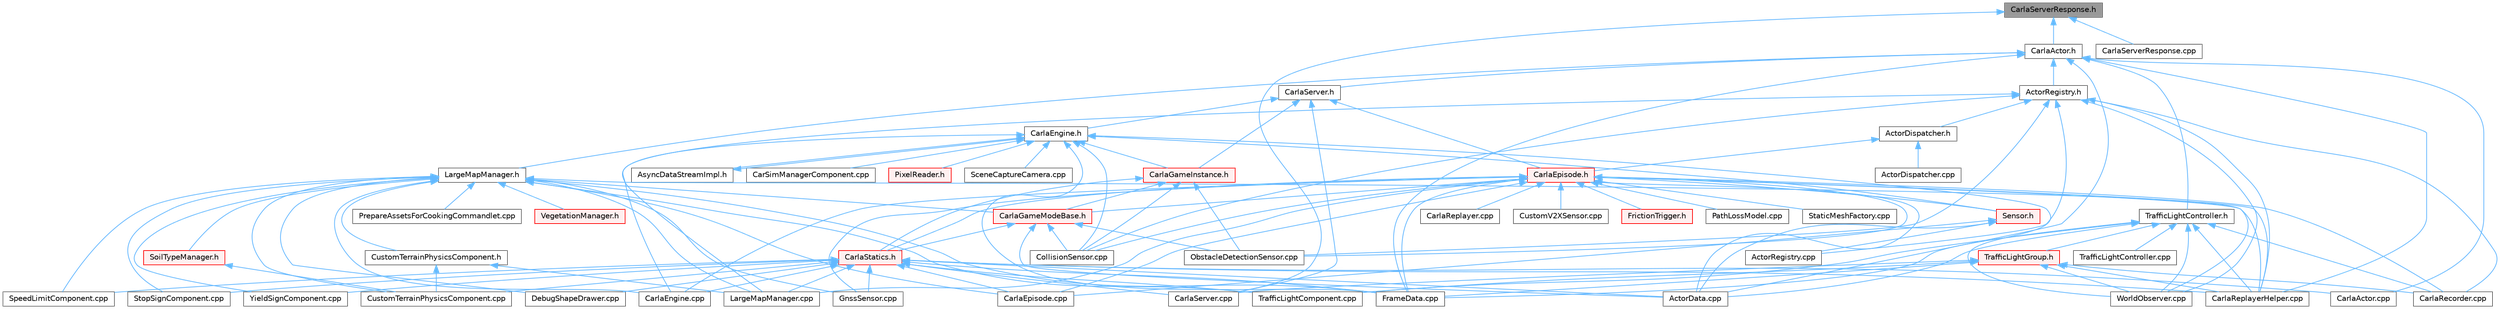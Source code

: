 digraph "CarlaServerResponse.h"
{
 // INTERACTIVE_SVG=YES
 // LATEX_PDF_SIZE
  bgcolor="transparent";
  edge [fontname=Helvetica,fontsize=10,labelfontname=Helvetica,labelfontsize=10];
  node [fontname=Helvetica,fontsize=10,shape=box,height=0.2,width=0.4];
  Node1 [id="Node000001",label="CarlaServerResponse.h",height=0.2,width=0.4,color="gray40", fillcolor="grey60", style="filled", fontcolor="black",tooltip=" "];
  Node1 -> Node2 [id="edge1_Node000001_Node000002",dir="back",color="steelblue1",style="solid",tooltip=" "];
  Node2 [id="Node000002",label="CarlaActor.h",height=0.2,width=0.4,color="grey40", fillcolor="white", style="filled",URL="$de/d36/CarlaActor_8h.html",tooltip=" "];
  Node2 -> Node3 [id="edge2_Node000002_Node000003",dir="back",color="steelblue1",style="solid",tooltip=" "];
  Node3 [id="Node000003",label="ActorData.cpp",height=0.2,width=0.4,color="grey40", fillcolor="white", style="filled",URL="$da/d7f/ActorData_8cpp.html",tooltip=" "];
  Node2 -> Node4 [id="edge3_Node000002_Node000004",dir="back",color="steelblue1",style="solid",tooltip=" "];
  Node4 [id="Node000004",label="ActorRegistry.h",height=0.2,width=0.4,color="grey40", fillcolor="white", style="filled",URL="$da/de4/ActorRegistry_8h.html",tooltip=" "];
  Node4 -> Node5 [id="edge4_Node000004_Node000005",dir="back",color="steelblue1",style="solid",tooltip=" "];
  Node5 [id="Node000005",label="ActorDispatcher.h",height=0.2,width=0.4,color="grey40", fillcolor="white", style="filled",URL="$dc/ddc/ActorDispatcher_8h.html",tooltip=" "];
  Node5 -> Node6 [id="edge5_Node000005_Node000006",dir="back",color="steelblue1",style="solid",tooltip=" "];
  Node6 [id="Node000006",label="ActorDispatcher.cpp",height=0.2,width=0.4,color="grey40", fillcolor="white", style="filled",URL="$d0/d6a/ActorDispatcher_8cpp.html",tooltip=" "];
  Node5 -> Node7 [id="edge6_Node000005_Node000007",dir="back",color="steelblue1",style="solid",tooltip=" "];
  Node7 [id="Node000007",label="CarlaEpisode.h",height=0.2,width=0.4,color="red", fillcolor="#FFF0F0", style="filled",URL="$de/db8/CarlaEpisode_8h.html",tooltip=" "];
  Node7 -> Node3 [id="edge7_Node000007_Node000003",dir="back",color="steelblue1",style="solid",tooltip=" "];
  Node7 -> Node8 [id="edge8_Node000007_Node000008",dir="back",color="steelblue1",style="solid",tooltip=" "];
  Node8 [id="Node000008",label="CarlaEngine.cpp",height=0.2,width=0.4,color="grey40", fillcolor="white", style="filled",URL="$d6/da1/CarlaEngine_8cpp.html",tooltip=" "];
  Node7 -> Node9 [id="edge9_Node000007_Node000009",dir="back",color="steelblue1",style="solid",tooltip=" "];
  Node9 [id="Node000009",label="CarlaEpisode.cpp",height=0.2,width=0.4,color="grey40", fillcolor="white", style="filled",URL="$d6/dd9/CarlaEpisode_8cpp.html",tooltip=" "];
  Node7 -> Node10 [id="edge10_Node000007_Node000010",dir="back",color="steelblue1",style="solid",tooltip=" "];
  Node10 [id="Node000010",label="CarlaGameModeBase.h",height=0.2,width=0.4,color="red", fillcolor="#FFF0F0", style="filled",URL="$d3/d49/CarlaGameModeBase_8h.html",tooltip=" "];
  Node10 -> Node3 [id="edge11_Node000010_Node000003",dir="back",color="steelblue1",style="solid",tooltip=" "];
  Node10 -> Node12 [id="edge12_Node000010_Node000012",dir="back",color="steelblue1",style="solid",tooltip=" "];
  Node12 [id="Node000012",label="CarlaStatics.h",height=0.2,width=0.4,color="red", fillcolor="#FFF0F0", style="filled",URL="$d9/dc8/CarlaStatics_8h.html",tooltip=" "];
  Node12 -> Node3 [id="edge13_Node000012_Node000003",dir="back",color="steelblue1",style="solid",tooltip=" "];
  Node12 -> Node13 [id="edge14_Node000012_Node000013",dir="back",color="steelblue1",style="solid",tooltip=" "];
  Node13 [id="Node000013",label="CarlaActor.cpp",height=0.2,width=0.4,color="grey40", fillcolor="white", style="filled",URL="$d3/d43/CarlaActor_8cpp.html",tooltip=" "];
  Node12 -> Node8 [id="edge15_Node000012_Node000008",dir="back",color="steelblue1",style="solid",tooltip=" "];
  Node12 -> Node9 [id="edge16_Node000012_Node000009",dir="back",color="steelblue1",style="solid",tooltip=" "];
  Node12 -> Node16 [id="edge17_Node000012_Node000016",dir="back",color="steelblue1",style="solid",tooltip=" "];
  Node16 [id="Node000016",label="CarlaReplayerHelper.cpp",height=0.2,width=0.4,color="grey40", fillcolor="white", style="filled",URL="$d2/d32/CarlaReplayerHelper_8cpp.html",tooltip=" "];
  Node12 -> Node17 [id="edge18_Node000012_Node000017",dir="back",color="steelblue1",style="solid",tooltip=" "];
  Node17 [id="Node000017",label="CarlaServer.cpp",height=0.2,width=0.4,color="grey40", fillcolor="white", style="filled",URL="$db/d6c/CarlaServer_8cpp.html",tooltip=" "];
  Node12 -> Node20 [id="edge19_Node000012_Node000020",dir="back",color="steelblue1",style="solid",tooltip=" "];
  Node20 [id="Node000020",label="CustomTerrainPhysicsComponent.cpp",height=0.2,width=0.4,color="grey40", fillcolor="white", style="filled",URL="$d1/d59/CustomTerrainPhysicsComponent_8cpp.html",tooltip=" "];
  Node12 -> Node21 [id="edge20_Node000012_Node000021",dir="back",color="steelblue1",style="solid",tooltip=" "];
  Node21 [id="Node000021",label="DebugShapeDrawer.cpp",height=0.2,width=0.4,color="grey40", fillcolor="white", style="filled",URL="$d3/d7b/DebugShapeDrawer_8cpp.html",tooltip=" "];
  Node12 -> Node22 [id="edge21_Node000012_Node000022",dir="back",color="steelblue1",style="solid",tooltip=" "];
  Node22 [id="Node000022",label="FrameData.cpp",height=0.2,width=0.4,color="grey40", fillcolor="white", style="filled",URL="$df/d8a/FrameData_8cpp.html",tooltip=" "];
  Node12 -> Node23 [id="edge22_Node000012_Node000023",dir="back",color="steelblue1",style="solid",tooltip=" "];
  Node23 [id="Node000023",label="GnssSensor.cpp",height=0.2,width=0.4,color="grey40", fillcolor="white", style="filled",URL="$d7/d22/GnssSensor_8cpp.html",tooltip=" "];
  Node12 -> Node24 [id="edge23_Node000012_Node000024",dir="back",color="steelblue1",style="solid",tooltip=" "];
  Node24 [id="Node000024",label="LargeMapManager.cpp",height=0.2,width=0.4,color="grey40", fillcolor="white", style="filled",URL="$df/d6c/LargeMapManager_8cpp.html",tooltip=" "];
  Node12 -> Node31 [id="edge24_Node000012_Node000031",dir="back",color="steelblue1",style="solid",tooltip=" "];
  Node31 [id="Node000031",label="SpeedLimitComponent.cpp",height=0.2,width=0.4,color="grey40", fillcolor="white", style="filled",URL="$d2/dd9/SpeedLimitComponent_8cpp.html",tooltip=" "];
  Node12 -> Node32 [id="edge25_Node000012_Node000032",dir="back",color="steelblue1",style="solid",tooltip=" "];
  Node32 [id="Node000032",label="StopSignComponent.cpp",height=0.2,width=0.4,color="grey40", fillcolor="white", style="filled",URL="$d6/ddb/StopSignComponent_8cpp.html",tooltip=" "];
  Node12 -> Node34 [id="edge26_Node000012_Node000034",dir="back",color="steelblue1",style="solid",tooltip=" "];
  Node34 [id="Node000034",label="TrafficLightComponent.cpp",height=0.2,width=0.4,color="grey40", fillcolor="white", style="filled",URL="$d3/dcd/TrafficLightComponent_8cpp.html",tooltip=" "];
  Node12 -> Node39 [id="edge27_Node000012_Node000039",dir="back",color="steelblue1",style="solid",tooltip=" "];
  Node39 [id="Node000039",label="YieldSignComponent.cpp",height=0.2,width=0.4,color="grey40", fillcolor="white", style="filled",URL="$d4/d36/YieldSignComponent_8cpp.html",tooltip=" "];
  Node10 -> Node40 [id="edge28_Node000010_Node000040",dir="back",color="steelblue1",style="solid",tooltip=" "];
  Node40 [id="Node000040",label="CollisionSensor.cpp",height=0.2,width=0.4,color="grey40", fillcolor="white", style="filled",URL="$da/df0/CollisionSensor_8cpp.html",tooltip=" "];
  Node10 -> Node41 [id="edge29_Node000010_Node000041",dir="back",color="steelblue1",style="solid",tooltip=" "];
  Node41 [id="Node000041",label="ObstacleDetectionSensor.cpp",height=0.2,width=0.4,color="grey40", fillcolor="white", style="filled",URL="$d2/d70/ObstacleDetectionSensor_8cpp.html",tooltip=" "];
  Node7 -> Node42 [id="edge30_Node000007_Node000042",dir="back",color="steelblue1",style="solid",tooltip=" "];
  Node42 [id="Node000042",label="CarlaRecorder.cpp",height=0.2,width=0.4,color="grey40", fillcolor="white", style="filled",URL="$da/d49/CarlaRecorder_8cpp.html",tooltip=" "];
  Node7 -> Node43 [id="edge31_Node000007_Node000043",dir="back",color="steelblue1",style="solid",tooltip=" "];
  Node43 [id="Node000043",label="CarlaReplayer.cpp",height=0.2,width=0.4,color="grey40", fillcolor="white", style="filled",URL="$db/dba/CarlaReplayer_8cpp.html",tooltip=" "];
  Node7 -> Node16 [id="edge32_Node000007_Node000016",dir="back",color="steelblue1",style="solid",tooltip=" "];
  Node7 -> Node12 [id="edge33_Node000007_Node000012",dir="back",color="steelblue1",style="solid",tooltip=" "];
  Node7 -> Node40 [id="edge34_Node000007_Node000040",dir="back",color="steelblue1",style="solid",tooltip=" "];
  Node7 -> Node44 [id="edge35_Node000007_Node000044",dir="back",color="steelblue1",style="solid",tooltip=" "];
  Node44 [id="Node000044",label="CustomV2XSensor.cpp",height=0.2,width=0.4,color="grey40", fillcolor="white", style="filled",URL="$d8/d97/CustomV2XSensor_8cpp.html",tooltip=" "];
  Node7 -> Node22 [id="edge36_Node000007_Node000022",dir="back",color="steelblue1",style="solid",tooltip=" "];
  Node7 -> Node45 [id="edge37_Node000007_Node000045",dir="back",color="steelblue1",style="solid",tooltip=" "];
  Node45 [id="Node000045",label="FrictionTrigger.h",height=0.2,width=0.4,color="red", fillcolor="#FFF0F0", style="filled",URL="$d4/d30/FrictionTrigger_8h.html",tooltip=" "];
  Node7 -> Node23 [id="edge38_Node000007_Node000023",dir="back",color="steelblue1",style="solid",tooltip=" "];
  Node7 -> Node24 [id="edge39_Node000007_Node000024",dir="back",color="steelblue1",style="solid",tooltip=" "];
  Node7 -> Node41 [id="edge40_Node000007_Node000041",dir="back",color="steelblue1",style="solid",tooltip=" "];
  Node7 -> Node47 [id="edge41_Node000007_Node000047",dir="back",color="steelblue1",style="solid",tooltip=" "];
  Node47 [id="Node000047",label="PathLossModel.cpp",height=0.2,width=0.4,color="grey40", fillcolor="white", style="filled",URL="$d9/dcb/PathLossModel_8cpp.html",tooltip=" "];
  Node7 -> Node48 [id="edge42_Node000007_Node000048",dir="back",color="steelblue1",style="solid",tooltip=" "];
  Node48 [id="Node000048",label="Sensor.h",height=0.2,width=0.4,color="red", fillcolor="#FFF0F0", style="filled",URL="$d7/d7d/Unreal_2CarlaUE4_2Plugins_2Carla_2Source_2Carla_2Sensor_2Sensor_8h.html",tooltip=" "];
  Node48 -> Node3 [id="edge43_Node000048_Node000003",dir="back",color="steelblue1",style="solid",tooltip=" "];
  Node48 -> Node49 [id="edge44_Node000048_Node000049",dir="back",color="steelblue1",style="solid",tooltip=" "];
  Node49 [id="Node000049",label="ActorRegistry.cpp",height=0.2,width=0.4,color="grey40", fillcolor="white", style="filled",URL="$d3/df3/ActorRegistry_8cpp.html",tooltip=" "];
  Node48 -> Node9 [id="edge45_Node000048_Node000009",dir="back",color="steelblue1",style="solid",tooltip=" "];
  Node7 -> Node76 [id="edge46_Node000007_Node000076",dir="back",color="steelblue1",style="solid",tooltip=" "];
  Node76 [id="Node000076",label="StaticMeshFactory.cpp",height=0.2,width=0.4,color="grey40", fillcolor="white", style="filled",URL="$d7/dc4/StaticMeshFactory_8cpp.html",tooltip=" "];
  Node7 -> Node95 [id="edge47_Node000007_Node000095",dir="back",color="steelblue1",style="solid",tooltip=" "];
  Node95 [id="Node000095",label="WorldObserver.cpp",height=0.2,width=0.4,color="grey40", fillcolor="white", style="filled",URL="$d9/de7/WorldObserver_8cpp.html",tooltip=" "];
  Node4 -> Node49 [id="edge48_Node000004_Node000049",dir="back",color="steelblue1",style="solid",tooltip=" "];
  Node4 -> Node42 [id="edge49_Node000004_Node000042",dir="back",color="steelblue1",style="solid",tooltip=" "];
  Node4 -> Node16 [id="edge50_Node000004_Node000016",dir="back",color="steelblue1",style="solid",tooltip=" "];
  Node4 -> Node40 [id="edge51_Node000004_Node000040",dir="back",color="steelblue1",style="solid",tooltip=" "];
  Node4 -> Node24 [id="edge52_Node000004_Node000024",dir="back",color="steelblue1",style="solid",tooltip=" "];
  Node4 -> Node41 [id="edge53_Node000004_Node000041",dir="back",color="steelblue1",style="solid",tooltip=" "];
  Node4 -> Node95 [id="edge54_Node000004_Node000095",dir="back",color="steelblue1",style="solid",tooltip=" "];
  Node2 -> Node13 [id="edge55_Node000002_Node000013",dir="back",color="steelblue1",style="solid",tooltip=" "];
  Node2 -> Node16 [id="edge56_Node000002_Node000016",dir="back",color="steelblue1",style="solid",tooltip=" "];
  Node2 -> Node96 [id="edge57_Node000002_Node000096",dir="back",color="steelblue1",style="solid",tooltip=" "];
  Node96 [id="Node000096",label="CarlaServer.h",height=0.2,width=0.4,color="grey40", fillcolor="white", style="filled",URL="$d0/d35/CarlaServer_8h.html",tooltip=" "];
  Node96 -> Node97 [id="edge58_Node000096_Node000097",dir="back",color="steelblue1",style="solid",tooltip=" "];
  Node97 [id="Node000097",label="CarlaEngine.h",height=0.2,width=0.4,color="grey40", fillcolor="white", style="filled",URL="$d0/d11/CarlaEngine_8h.html",tooltip=" "];
  Node97 -> Node98 [id="edge59_Node000097_Node000098",dir="back",color="steelblue1",style="solid",tooltip=" "];
  Node98 [id="Node000098",label="AsyncDataStreamImpl.h",height=0.2,width=0.4,color="grey40", fillcolor="white", style="filled",URL="$d0/d17/AsyncDataStreamImpl_8h.html",tooltip=" "];
  Node98 -> Node97 [id="edge60_Node000098_Node000097",dir="back",color="steelblue1",style="solid",tooltip=" "];
  Node97 -> Node99 [id="edge61_Node000097_Node000099",dir="back",color="steelblue1",style="solid",tooltip=" "];
  Node99 [id="Node000099",label="CarSimManagerComponent.cpp",height=0.2,width=0.4,color="grey40", fillcolor="white", style="filled",URL="$d2/d56/CarSimManagerComponent_8cpp.html",tooltip=" "];
  Node97 -> Node8 [id="edge62_Node000097_Node000008",dir="back",color="steelblue1",style="solid",tooltip=" "];
  Node97 -> Node100 [id="edge63_Node000097_Node000100",dir="back",color="steelblue1",style="solid",tooltip=" "];
  Node100 [id="Node000100",label="CarlaGameInstance.h",height=0.2,width=0.4,color="red", fillcolor="#FFF0F0", style="filled",URL="$d2/dba/CarlaGameInstance_8h.html",tooltip=" "];
  Node100 -> Node10 [id="edge64_Node000100_Node000010",dir="back",color="steelblue1",style="solid",tooltip=" "];
  Node100 -> Node12 [id="edge65_Node000100_Node000012",dir="back",color="steelblue1",style="solid",tooltip=" "];
  Node100 -> Node40 [id="edge66_Node000100_Node000040",dir="back",color="steelblue1",style="solid",tooltip=" "];
  Node100 -> Node41 [id="edge67_Node000100_Node000041",dir="back",color="steelblue1",style="solid",tooltip=" "];
  Node97 -> Node40 [id="edge68_Node000097_Node000040",dir="back",color="steelblue1",style="solid",tooltip=" "];
  Node97 -> Node22 [id="edge69_Node000097_Node000022",dir="back",color="steelblue1",style="solid",tooltip=" "];
  Node97 -> Node104 [id="edge70_Node000097_Node000104",dir="back",color="steelblue1",style="solid",tooltip=" "];
  Node104 [id="Node000104",label="PixelReader.h",height=0.2,width=0.4,color="red", fillcolor="#FFF0F0", style="filled",URL="$df/d2e/PixelReader_8h.html",tooltip=" "];
  Node97 -> Node71 [id="edge71_Node000097_Node000071",dir="back",color="steelblue1",style="solid",tooltip=" "];
  Node71 [id="Node000071",label="SceneCaptureCamera.cpp",height=0.2,width=0.4,color="grey40", fillcolor="white", style="filled",URL="$d1/dec/SceneCaptureCamera_8cpp.html",tooltip=" "];
  Node97 -> Node48 [id="edge72_Node000097_Node000048",dir="back",color="steelblue1",style="solid",tooltip=" "];
  Node97 -> Node95 [id="edge73_Node000097_Node000095",dir="back",color="steelblue1",style="solid",tooltip=" "];
  Node96 -> Node7 [id="edge74_Node000096_Node000007",dir="back",color="steelblue1",style="solid",tooltip=" "];
  Node96 -> Node100 [id="edge75_Node000096_Node000100",dir="back",color="steelblue1",style="solid",tooltip=" "];
  Node96 -> Node17 [id="edge76_Node000096_Node000017",dir="back",color="steelblue1",style="solid",tooltip=" "];
  Node2 -> Node22 [id="edge77_Node000002_Node000022",dir="back",color="steelblue1",style="solid",tooltip=" "];
  Node2 -> Node107 [id="edge78_Node000002_Node000107",dir="back",color="steelblue1",style="solid",tooltip=" "];
  Node107 [id="Node000107",label="LargeMapManager.h",height=0.2,width=0.4,color="grey40", fillcolor="white", style="filled",URL="$d3/d30/LargeMapManager_8h.html",tooltip=" "];
  Node107 -> Node8 [id="edge79_Node000107_Node000008",dir="back",color="steelblue1",style="solid",tooltip=" "];
  Node107 -> Node9 [id="edge80_Node000107_Node000009",dir="back",color="steelblue1",style="solid",tooltip=" "];
  Node107 -> Node10 [id="edge81_Node000107_Node000010",dir="back",color="steelblue1",style="solid",tooltip=" "];
  Node107 -> Node16 [id="edge82_Node000107_Node000016",dir="back",color="steelblue1",style="solid",tooltip=" "];
  Node107 -> Node20 [id="edge83_Node000107_Node000020",dir="back",color="steelblue1",style="solid",tooltip=" "];
  Node107 -> Node108 [id="edge84_Node000107_Node000108",dir="back",color="steelblue1",style="solid",tooltip=" "];
  Node108 [id="Node000108",label="CustomTerrainPhysicsComponent.h",height=0.2,width=0.4,color="grey40", fillcolor="white", style="filled",URL="$d1/d4f/CustomTerrainPhysicsComponent_8h.html",tooltip=" "];
  Node108 -> Node20 [id="edge85_Node000108_Node000020",dir="back",color="steelblue1",style="solid",tooltip=" "];
  Node108 -> Node24 [id="edge86_Node000108_Node000024",dir="back",color="steelblue1",style="solid",tooltip=" "];
  Node107 -> Node21 [id="edge87_Node000107_Node000021",dir="back",color="steelblue1",style="solid",tooltip=" "];
  Node107 -> Node22 [id="edge88_Node000107_Node000022",dir="back",color="steelblue1",style="solid",tooltip=" "];
  Node107 -> Node23 [id="edge89_Node000107_Node000023",dir="back",color="steelblue1",style="solid",tooltip=" "];
  Node107 -> Node24 [id="edge90_Node000107_Node000024",dir="back",color="steelblue1",style="solid",tooltip=" "];
  Node107 -> Node109 [id="edge91_Node000107_Node000109",dir="back",color="steelblue1",style="solid",tooltip=" "];
  Node109 [id="Node000109",label="PrepareAssetsForCookingCommandlet.cpp",height=0.2,width=0.4,color="grey40", fillcolor="white", style="filled",URL="$d2/dee/PrepareAssetsForCookingCommandlet_8cpp.html",tooltip=" "];
  Node107 -> Node110 [id="edge92_Node000107_Node000110",dir="back",color="steelblue1",style="solid",tooltip=" "];
  Node110 [id="Node000110",label="SoilTypeManager.h",height=0.2,width=0.4,color="red", fillcolor="#FFF0F0", style="filled",URL="$d1/dae/SoilTypeManager_8h.html",tooltip=" "];
  Node110 -> Node20 [id="edge93_Node000110_Node000020",dir="back",color="steelblue1",style="solid",tooltip=" "];
  Node107 -> Node31 [id="edge94_Node000107_Node000031",dir="back",color="steelblue1",style="solid",tooltip=" "];
  Node107 -> Node32 [id="edge95_Node000107_Node000032",dir="back",color="steelblue1",style="solid",tooltip=" "];
  Node107 -> Node34 [id="edge96_Node000107_Node000034",dir="back",color="steelblue1",style="solid",tooltip=" "];
  Node107 -> Node112 [id="edge97_Node000107_Node000112",dir="back",color="steelblue1",style="solid",tooltip=" "];
  Node112 [id="Node000112",label="VegetationManager.h",height=0.2,width=0.4,color="red", fillcolor="#FFF0F0", style="filled",URL="$d9/d64/VegetationManager_8h.html",tooltip=" "];
  Node107 -> Node39 [id="edge98_Node000107_Node000039",dir="back",color="steelblue1",style="solid",tooltip=" "];
  Node2 -> Node113 [id="edge99_Node000002_Node000113",dir="back",color="steelblue1",style="solid",tooltip=" "];
  Node113 [id="Node000113",label="TrafficLightController.h",height=0.2,width=0.4,color="grey40", fillcolor="white", style="filled",URL="$dd/d67/TrafficLightController_8h.html",tooltip=" "];
  Node113 -> Node3 [id="edge100_Node000113_Node000003",dir="back",color="steelblue1",style="solid",tooltip=" "];
  Node113 -> Node42 [id="edge101_Node000113_Node000042",dir="back",color="steelblue1",style="solid",tooltip=" "];
  Node113 -> Node16 [id="edge102_Node000113_Node000016",dir="back",color="steelblue1",style="solid",tooltip=" "];
  Node113 -> Node22 [id="edge103_Node000113_Node000022",dir="back",color="steelblue1",style="solid",tooltip=" "];
  Node113 -> Node34 [id="edge104_Node000113_Node000034",dir="back",color="steelblue1",style="solid",tooltip=" "];
  Node113 -> Node114 [id="edge105_Node000113_Node000114",dir="back",color="steelblue1",style="solid",tooltip=" "];
  Node114 [id="Node000114",label="TrafficLightController.cpp",height=0.2,width=0.4,color="grey40", fillcolor="white", style="filled",URL="$d7/d63/TrafficLightController_8cpp.html",tooltip=" "];
  Node113 -> Node115 [id="edge106_Node000113_Node000115",dir="back",color="steelblue1",style="solid",tooltip=" "];
  Node115 [id="Node000115",label="TrafficLightGroup.h",height=0.2,width=0.4,color="red", fillcolor="#FFF0F0", style="filled",URL="$de/da0/TrafficLightGroup_8h.html",tooltip=" "];
  Node115 -> Node42 [id="edge107_Node000115_Node000042",dir="back",color="steelblue1",style="solid",tooltip=" "];
  Node115 -> Node16 [id="edge108_Node000115_Node000016",dir="back",color="steelblue1",style="solid",tooltip=" "];
  Node115 -> Node17 [id="edge109_Node000115_Node000017",dir="back",color="steelblue1",style="solid",tooltip=" "];
  Node115 -> Node22 [id="edge110_Node000115_Node000022",dir="back",color="steelblue1",style="solid",tooltip=" "];
  Node115 -> Node34 [id="edge111_Node000115_Node000034",dir="back",color="steelblue1",style="solid",tooltip=" "];
  Node115 -> Node95 [id="edge112_Node000115_Node000095",dir="back",color="steelblue1",style="solid",tooltip=" "];
  Node113 -> Node95 [id="edge113_Node000113_Node000095",dir="back",color="steelblue1",style="solid",tooltip=" "];
  Node1 -> Node17 [id="edge114_Node000001_Node000017",dir="back",color="steelblue1",style="solid",tooltip=" "];
  Node1 -> Node117 [id="edge115_Node000001_Node000117",dir="back",color="steelblue1",style="solid",tooltip=" "];
  Node117 [id="Node000117",label="CarlaServerResponse.cpp",height=0.2,width=0.4,color="grey40", fillcolor="white", style="filled",URL="$de/d84/CarlaServerResponse_8cpp.html",tooltip=" "];
}
